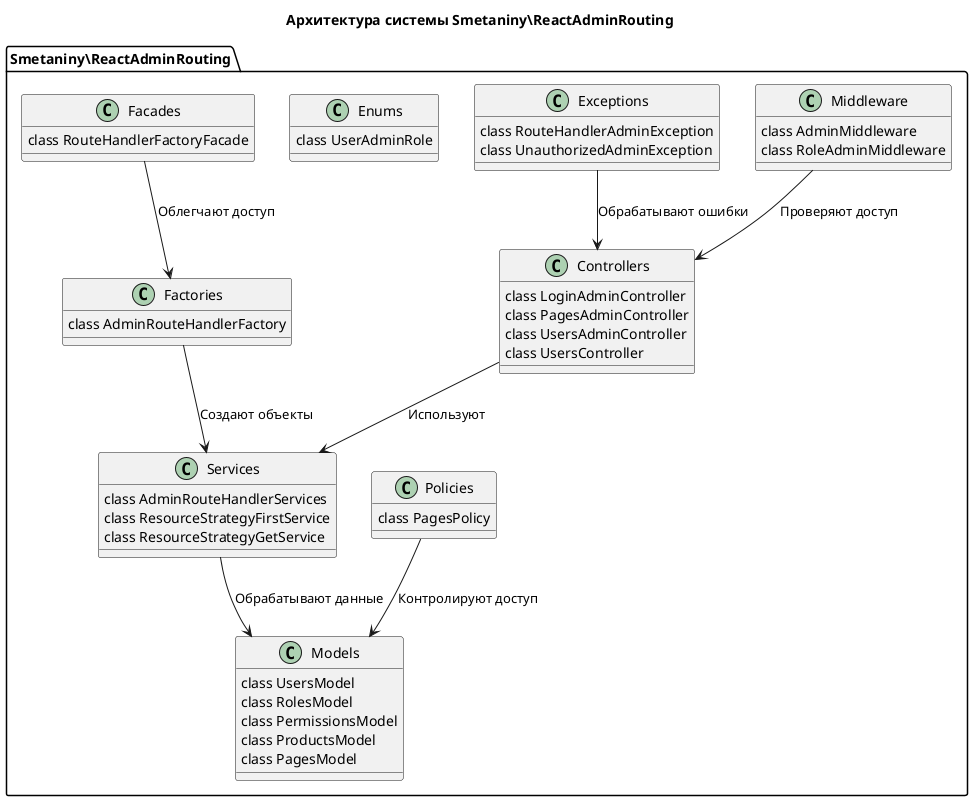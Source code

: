 @startuml
title Архитектура системы Smetaniny\ReactAdminRouting

!define RECTANGLE class
!define CIRCLE interface

package "Smetaniny\ReactAdminRouting" {
    RECTANGLE Controllers {
        RECTANGLE LoginAdminController
        RECTANGLE PagesAdminController
        RECTANGLE UsersAdminController
        RECTANGLE UsersController
    }

    RECTANGLE Models {
        RECTANGLE UsersModel
        RECTANGLE RolesModel
        RECTANGLE PermissionsModel
        RECTANGLE ProductsModel
        RECTANGLE PagesModel
    }

    RECTANGLE Middleware {
        RECTANGLE AdminMiddleware
        RECTANGLE RoleAdminMiddleware
    }

    RECTANGLE Services {
        RECTANGLE AdminRouteHandlerServices
        RECTANGLE ResourceStrategyFirstService
        RECTANGLE ResourceStrategyGetService
    }

    RECTANGLE Factories {
        RECTANGLE AdminRouteHandlerFactory
    }

    RECTANGLE Policies {
        RECTANGLE PagesPolicy
    }

    RECTANGLE Exceptions {
        RECTANGLE RouteHandlerAdminException
        RECTANGLE UnauthorizedAdminException
    }

    RECTANGLE Enums {
        RECTANGLE UserAdminRole
    }

    RECTANGLE Facades {
        RECTANGLE RouteHandlerFactoryFacade
    }
}

Controllers --> Services : Используют
Services --> Models : Обрабатывают данные
Middleware --> Controllers : Проверяют доступ
Factories --> Services : Создают объекты
Facades --> Factories : Облегчают доступ
Policies --> Models : Контролируют доступ
Exceptions --> Controllers : Обрабатывают ошибки

@enduml
